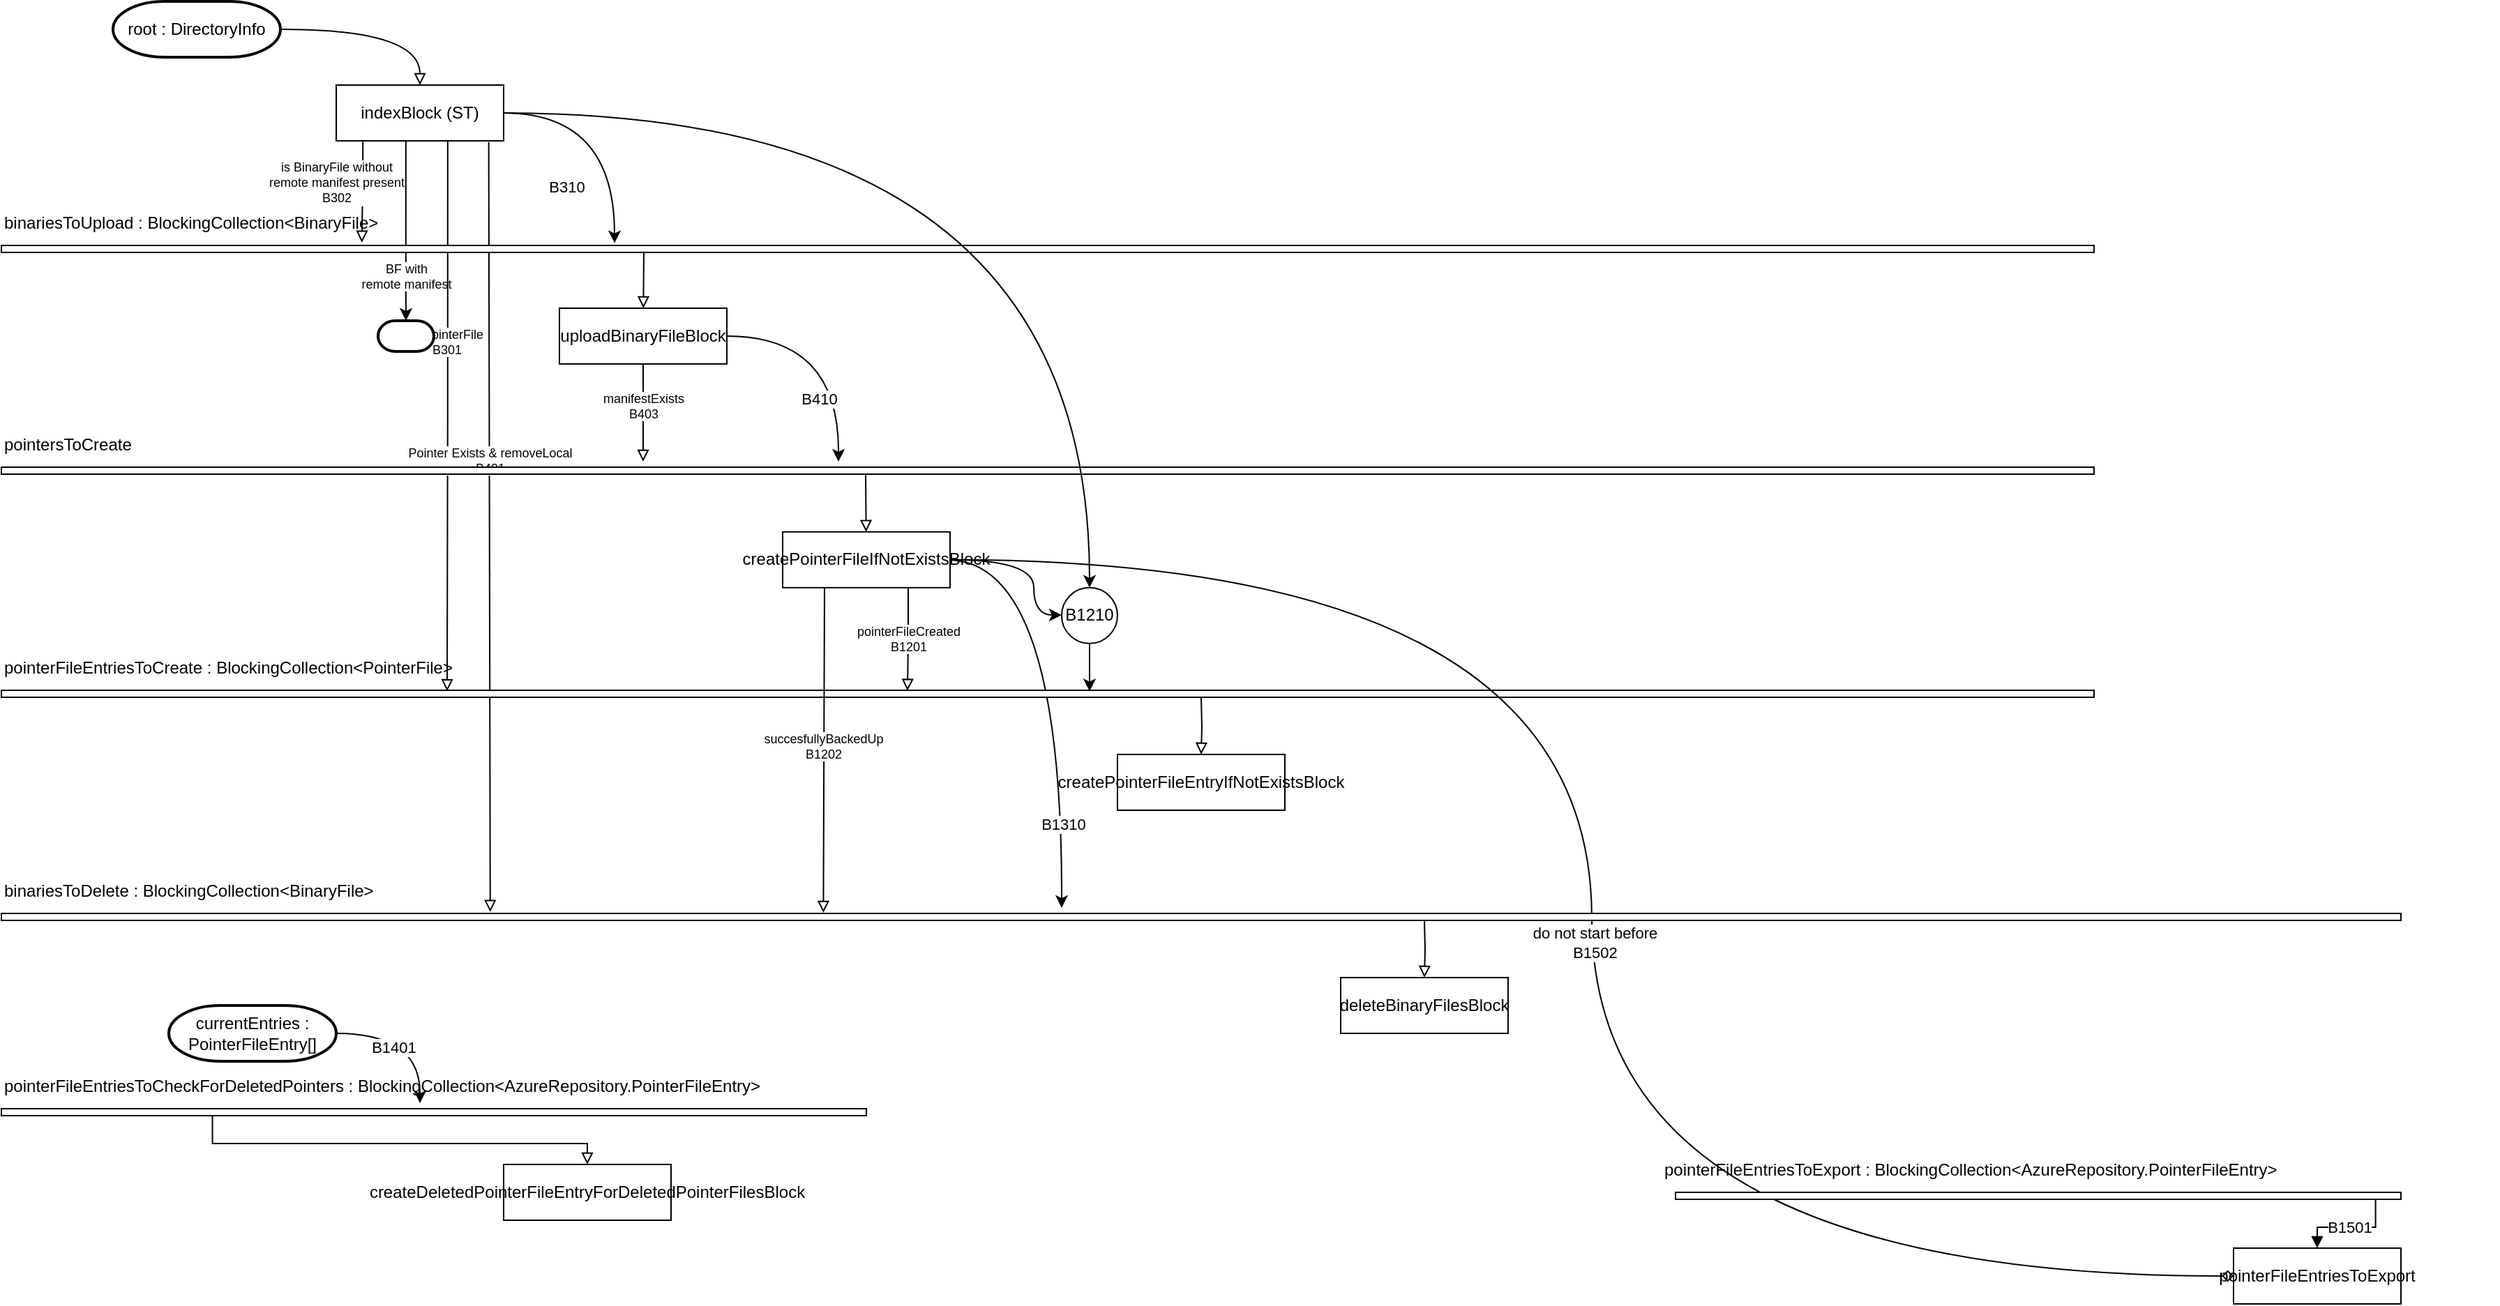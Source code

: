 <mxfile version="14.9.0" type="github" pages="2">
  <diagram id="ynTLqjROGl6LlpKR909r" name="Archive">
    <mxGraphModel dx="3043" dy="2063" grid="1" gridSize="10" guides="1" tooltips="1" connect="1" arrows="1" fold="1" page="1" pageScale="1" pageWidth="827" pageHeight="1169" math="0" shadow="0">
      <root>
        <mxCell id="0" />
        <mxCell id="1" parent="0" />
        <mxCell id="Tzmc1nk9ro6dUsJLs7gR-5" style="edgeStyle=orthogonalEdgeStyle;curved=1;rounded=0;orthogonalLoop=1;jettySize=auto;html=1;endArrow=classic;endFill=1;exitX=0.984;exitY=0.501;exitDx=0;exitDy=0;exitPerimeter=0;" parent="1" source="xrqHWBid432hgyyBCv2M-30" edge="1">
          <mxGeometry relative="1" as="geometry">
            <mxPoint x="1560" y="694.72" as="sourcePoint" />
            <mxPoint x="880" y="790" as="targetPoint" />
          </mxGeometry>
        </mxCell>
        <mxCell id="79LVYEcMH0Ad9LNimuyK-8" value="B1310" style="edgeLabel;html=1;align=center;verticalAlign=middle;resizable=0;points=[];" vertex="1" connectable="0" parent="Tzmc1nk9ro6dUsJLs7gR-5">
          <mxGeometry x="0.172" y="-33" relative="1" as="geometry">
            <mxPoint x="33" y="77" as="offset" />
          </mxGeometry>
        </mxCell>
        <mxCell id="1RO6q3PY1Tk88BdiW3f6-2" style="edgeStyle=orthogonalEdgeStyle;rounded=0;orthogonalLoop=1;jettySize=auto;html=1;exitX=0.416;exitY=1.004;exitDx=0;exitDy=0;snapToPoint=1;exitPerimeter=0;" parent="1" source="j0uAW_TOX1rogn1TUl9k-7" target="1RO6q3PY1Tk88BdiW3f6-1" edge="1">
          <mxGeometry relative="1" as="geometry" />
        </mxCell>
        <mxCell id="1RO6q3PY1Tk88BdiW3f6-3" value="BF with &lt;br&gt;remote manifest" style="edgeLabel;html=1;align=center;verticalAlign=middle;resizable=0;points=[];fontSize=9;" parent="1RO6q3PY1Tk88BdiW3f6-2" vertex="1" connectable="0">
          <mxGeometry x="-0.317" y="7" relative="1" as="geometry">
            <mxPoint x="-7" y="53" as="offset" />
          </mxGeometry>
        </mxCell>
        <mxCell id="j0uAW_TOX1rogn1TUl9k-7" value="indexBlock (ST)" style="rounded=0;whiteSpace=wrap;html=1;" parent="1" vertex="1">
          <mxGeometry x="360" y="200" width="120" height="40" as="geometry" />
        </mxCell>
        <mxCell id="j0uAW_TOX1rogn1TUl9k-11" value="" style="edgeStyle=orthogonalEdgeStyle;rounded=0;orthogonalLoop=1;jettySize=auto;html=1;endArrow=block;endFill=0;curved=1;exitX=1;exitY=0.5;exitDx=0;exitDy=0;exitPerimeter=0;" parent="1" source="xrqHWBid432hgyyBCv2M-26" target="j0uAW_TOX1rogn1TUl9k-7" edge="1">
          <mxGeometry relative="1" as="geometry">
            <mxPoint x="430" y="140" as="sourcePoint" />
          </mxGeometry>
        </mxCell>
        <mxCell id="j0uAW_TOX1rogn1TUl9k-13" value="pointerFileEntriesToCreate : BlockingCollection&amp;lt;PointerFile&amp;gt;" style="text;whiteSpace=wrap;html=1;" parent="1" vertex="1">
          <mxGeometry x="120" y="604" width="330" height="30" as="geometry" />
        </mxCell>
        <mxCell id="72bqqWS9BI2ylJYkVRHG-1" value="is PointerFile&lt;br&gt;B301" style="edgeStyle=orthogonalEdgeStyle;rounded=0;orthogonalLoop=1;jettySize=auto;html=1;exitX=0.666;exitY=0.999;exitDx=0;exitDy=0;endArrow=block;endFill=0;snapToPoint=0;fontSize=9;exitPerimeter=0;entryX=0.213;entryY=0.11;entryDx=0;entryDy=0;entryPerimeter=0;" parent="1" source="j0uAW_TOX1rogn1TUl9k-7" target="72bqqWS9BI2ylJYkVRHG-49" edge="1">
          <mxGeometry x="-0.272" y="-1" relative="1" as="geometry">
            <mxPoint x="440" y="732" as="targetPoint" />
            <mxPoint as="offset" />
            <mxPoint x="510" y="360" as="sourcePoint" />
          </mxGeometry>
        </mxCell>
        <mxCell id="72bqqWS9BI2ylJYkVRHG-2" value="is BinaryFile without &lt;br&gt;remote manifest present&lt;br&gt;B302" style="edgeStyle=orthogonalEdgeStyle;rounded=0;orthogonalLoop=1;jettySize=auto;html=1;exitX=0.159;exitY=1.016;exitDx=0;exitDy=0;endArrow=block;endFill=0;fontSize=9;entryX=0.783;entryY=0.929;entryDx=0;entryDy=0;entryPerimeter=0;exitPerimeter=0;" parent="1" source="j0uAW_TOX1rogn1TUl9k-7" edge="1" target="72bqqWS9BI2ylJYkVRHG-10">
          <mxGeometry x="-0.175" y="-18" relative="1" as="geometry">
            <mxPoint x="450" y="394" as="targetPoint" />
            <mxPoint x="570" y="360" as="sourcePoint" />
            <mxPoint as="offset" />
          </mxGeometry>
        </mxCell>
        <mxCell id="72bqqWS9BI2ylJYkVRHG-10" value="binariesToUpload : BlockingCollection&amp;lt;BinaryFile&amp;gt;" style="text;whiteSpace=wrap;html=1;" parent="1" vertex="1">
          <mxGeometry x="120" y="285" width="330" height="30" as="geometry" />
        </mxCell>
        <mxCell id="72bqqWS9BI2ylJYkVRHG-14" value="pointersToCreate" style="text;whiteSpace=wrap;html=1;" parent="1" vertex="1">
          <mxGeometry x="120" y="444" width="330" height="30" as="geometry" />
        </mxCell>
        <mxCell id="xrqHWBid432hgyyBCv2M-50" style="rounded=0;orthogonalLoop=1;jettySize=auto;html=1;fontSize=9;endArrow=block;endFill=0;exitX=0.911;exitY=1.021;exitDx=0;exitDy=0;entryX=0.584;entryY=0.964;entryDx=0;entryDy=0;exitPerimeter=0;entryPerimeter=0;" parent="1" source="j0uAW_TOX1rogn1TUl9k-7" target="A28OaCKXXTk701PYd4Ue-10" edge="1">
          <mxGeometry relative="1" as="geometry">
            <mxPoint x="570" y="500" as="sourcePoint" />
            <mxPoint x="620.008" y="561" as="targetPoint" />
          </mxGeometry>
        </mxCell>
        <mxCell id="xrqHWBid432hgyyBCv2M-51" value="Pointer Exists &amp;amp; removeLocal&lt;br&gt;B401" style="edgeLabel;html=1;align=center;verticalAlign=middle;resizable=0;points=[];fontSize=9;" parent="xrqHWBid432hgyyBCv2M-50" vertex="1" connectable="0">
          <mxGeometry x="0.359" y="-1" relative="1" as="geometry">
            <mxPoint x="1" y="-147" as="offset" />
          </mxGeometry>
        </mxCell>
        <mxCell id="72bqqWS9BI2ylJYkVRHG-21" style="edgeStyle=orthogonalEdgeStyle;rounded=0;orthogonalLoop=1;jettySize=auto;html=1;endArrow=block;endFill=0;exitX=0.5;exitY=1;exitDx=0;exitDy=0;" parent="1" source="79LVYEcMH0Ad9LNimuyK-5" edge="1">
          <mxGeometry relative="1" as="geometry">
            <mxPoint x="580" y="470" as="targetPoint" />
            <mxPoint x="680.4" y="-222.16" as="sourcePoint" />
          </mxGeometry>
        </mxCell>
        <mxCell id="xrqHWBid432hgyyBCv2M-27" value="manifestExists&lt;br style=&quot;font-size: 9px;&quot;&gt;B403" style="edgeLabel;html=1;align=center;verticalAlign=middle;resizable=0;points=[];fontSize=9;" parent="72bqqWS9BI2ylJYkVRHG-21" vertex="1" connectable="0">
          <mxGeometry x="-0.774" y="-3" relative="1" as="geometry">
            <mxPoint x="3" y="22" as="offset" />
          </mxGeometry>
        </mxCell>
        <mxCell id="72bqqWS9BI2ylJYkVRHG-41" value="" style="rounded=0;whiteSpace=wrap;html=1;align=center;" parent="1" vertex="1">
          <mxGeometry x="120" y="474" width="1500" height="5" as="geometry" />
        </mxCell>
        <mxCell id="72bqqWS9BI2ylJYkVRHG-44" value="" style="rounded=0;whiteSpace=wrap;html=1;align=center;" parent="1" vertex="1">
          <mxGeometry x="120" y="315" width="1500" height="5" as="geometry" />
        </mxCell>
        <mxCell id="72bqqWS9BI2ylJYkVRHG-49" value="" style="rounded=0;whiteSpace=wrap;html=1;align=center;" parent="1" vertex="1">
          <mxGeometry x="120" y="634" width="1500" height="5" as="geometry" />
        </mxCell>
        <mxCell id="JRJS1QhtElUK8SZ4vMXs-14" style="edgeStyle=orthogonalEdgeStyle;curved=1;rounded=0;orthogonalLoop=1;jettySize=auto;html=1;endArrow=classic;endFill=1;exitX=1;exitY=0.5;exitDx=0;exitDy=0;" parent="1" source="79LVYEcMH0Ad9LNimuyK-5" edge="1">
          <mxGeometry relative="1" as="geometry">
            <mxPoint x="690" y="385" as="sourcePoint" />
            <mxPoint x="720" y="470" as="targetPoint" />
          </mxGeometry>
        </mxCell>
        <mxCell id="JRJS1QhtElUK8SZ4vMXs-17" value="B410" style="edgeLabel;html=1;align=center;verticalAlign=middle;resizable=0;points=[];" parent="JRJS1QhtElUK8SZ4vMXs-14" vertex="1" connectable="0">
          <mxGeometry x="0.497" y="-16" relative="1" as="geometry">
            <mxPoint x="2" y="-2" as="offset" />
          </mxGeometry>
        </mxCell>
        <mxCell id="xrqHWBid432hgyyBCv2M-26" value="&lt;span&gt;root : DirectoryInfo&lt;/span&gt;" style="strokeWidth=2;html=1;shape=mxgraph.flowchart.terminator;whiteSpace=wrap;comic=0;" parent="1" vertex="1">
          <mxGeometry x="200" y="140" width="120" height="40" as="geometry" />
        </mxCell>
        <mxCell id="xrqHWBid432hgyyBCv2M-28" style="rounded=0;orthogonalLoop=1;jettySize=auto;html=1;endArrow=block;endFill=0;exitX=0.413;exitY=1.006;exitDx=0;exitDy=0;exitPerimeter=0;" parent="1" target="xrqHWBid432hgyyBCv2M-30" edge="1" source="72bqqWS9BI2ylJYkVRHG-41">
          <mxGeometry relative="1" as="geometry">
            <mxPoint x="740.0" y="525.4" as="targetPoint" />
            <mxPoint x="740" y="485.4" as="sourcePoint" />
          </mxGeometry>
        </mxCell>
        <mxCell id="xrqHWBid432hgyyBCv2M-29" value="pointerFileCreated&lt;br style=&quot;font-size: 9px;&quot;&gt;B1201" style="edgeStyle=orthogonalEdgeStyle;rounded=0;orthogonalLoop=1;jettySize=auto;html=1;endArrow=block;endFill=0;exitX=0.75;exitY=1;exitDx=0;exitDy=0;fontSize=9;entryX=0.433;entryY=0.057;entryDx=0;entryDy=0;entryPerimeter=0;" parent="1" source="xrqHWBid432hgyyBCv2M-30" target="72bqqWS9BI2ylJYkVRHG-49" edge="1">
          <mxGeometry relative="1" as="geometry">
            <mxPoint x="770" y="630" as="targetPoint" />
          </mxGeometry>
        </mxCell>
        <mxCell id="A28OaCKXXTk701PYd4Ue-12" style="rounded=0;orthogonalLoop=1;jettySize=auto;html=1;exitX=0.25;exitY=1;exitDx=0;exitDy=0;endArrow=block;endFill=0;entryX=0.982;entryY=0.982;entryDx=0;entryDy=0;entryPerimeter=0;" parent="1" source="xrqHWBid432hgyyBCv2M-30" target="A28OaCKXXTk701PYd4Ue-10" edge="1">
          <mxGeometry relative="1" as="geometry">
            <mxPoint x="712" y="790" as="targetPoint" />
            <mxPoint x="620" y="610.4" as="sourcePoint" />
          </mxGeometry>
        </mxCell>
        <mxCell id="A28OaCKXXTk701PYd4Ue-13" value="succesfullyBackedUp&lt;br style=&quot;font-size: 9px;&quot;&gt;B1202" style="edgeLabel;html=1;align=center;verticalAlign=middle;resizable=0;points=[];fontSize=9;" parent="A28OaCKXXTk701PYd4Ue-12" vertex="1" connectable="0">
          <mxGeometry x="0.133" y="-1" relative="1" as="geometry">
            <mxPoint y="-19" as="offset" />
          </mxGeometry>
        </mxCell>
        <mxCell id="xrqHWBid432hgyyBCv2M-30" value="createPointerFileIfNotExistsBlock" style="rounded=0;whiteSpace=wrap;html=1;" parent="1" vertex="1">
          <mxGeometry x="680" y="520.4" width="120" height="40" as="geometry" />
        </mxCell>
        <mxCell id="xrqHWBid432hgyyBCv2M-31" style="edgeStyle=orthogonalEdgeStyle;curved=1;rounded=0;orthogonalLoop=1;jettySize=auto;html=1;endArrow=classic;endFill=1;exitX=1;exitY=0.5;exitDx=0;exitDy=0;" parent="1" source="xrqHWBid432hgyyBCv2M-30" target="xrqHWBid432hgyyBCv2M-32" edge="1">
          <mxGeometry relative="1" as="geometry">
            <mxPoint x="1291" y="624" as="sourcePoint" />
            <Array as="points">
              <mxPoint x="860" y="540" />
              <mxPoint x="860" y="580" />
            </Array>
          </mxGeometry>
        </mxCell>
        <mxCell id="xrqHWBid432hgyyBCv2M-32" value="B1210" style="ellipse;whiteSpace=wrap;html=1;aspect=fixed;comic=0;" parent="1" vertex="1">
          <mxGeometry x="880" y="560.4" width="40" height="40" as="geometry" />
        </mxCell>
        <mxCell id="xrqHWBid432hgyyBCv2M-35" style="rounded=0;orthogonalLoop=1;jettySize=auto;html=1;entryX=0.52;entryY=0.143;entryDx=0;entryDy=0;entryPerimeter=0;endArrow=classic;endFill=1;exitX=0.5;exitY=1;exitDx=0;exitDy=0;" parent="1" edge="1" target="72bqqWS9BI2ylJYkVRHG-49" source="xrqHWBid432hgyyBCv2M-32">
          <mxGeometry relative="1" as="geometry">
            <mxPoint x="1381.173" y="593.999" as="sourcePoint" />
            <mxPoint x="1380.83" y="633.28" as="targetPoint" />
          </mxGeometry>
        </mxCell>
        <mxCell id="xrqHWBid432hgyyBCv2M-36" value="pointerFileEntriesToCheckForDeletedPointers : BlockingCollection&amp;lt;AzureRepository.PointerFileEntry&amp;gt;" style="text;whiteSpace=wrap;html=1;" parent="1" vertex="1">
          <mxGeometry x="120" y="904" width="600" height="30" as="geometry" />
        </mxCell>
        <mxCell id="xrqHWBid432hgyyBCv2M-37" value="" style="rounded=0;whiteSpace=wrap;html=1;align=center;" parent="1" vertex="1">
          <mxGeometry x="120" y="934" width="620" height="5" as="geometry" />
        </mxCell>
        <mxCell id="xrqHWBid432hgyyBCv2M-38" value="&lt;span&gt;currentEntries : PointerFileEntry[]&lt;/span&gt;" style="strokeWidth=2;html=1;shape=mxgraph.flowchart.terminator;whiteSpace=wrap;comic=0;" parent="1" vertex="1">
          <mxGeometry x="240" y="860" width="120" height="40" as="geometry" />
        </mxCell>
        <mxCell id="xrqHWBid432hgyyBCv2M-39" value="createDeletedPointerFileEntryForDeletedPointerFilesBlock" style="rounded=0;whiteSpace=wrap;html=1;" parent="1" vertex="1">
          <mxGeometry x="480" y="974" width="120" height="40" as="geometry" />
        </mxCell>
        <mxCell id="xrqHWBid432hgyyBCv2M-42" value="" style="edgeStyle=orthogonalEdgeStyle;rounded=0;orthogonalLoop=1;jettySize=auto;html=1;endArrow=classic;endFill=1;curved=1;" parent="1" source="xrqHWBid432hgyyBCv2M-38" edge="1">
          <mxGeometry relative="1" as="geometry">
            <mxPoint x="360" y="874" as="sourcePoint" />
            <mxPoint x="420" y="930" as="targetPoint" />
          </mxGeometry>
        </mxCell>
        <mxCell id="xrqHWBid432hgyyBCv2M-43" value="B1401" style="edgeLabel;html=1;align=center;verticalAlign=middle;resizable=0;points=[];" parent="xrqHWBid432hgyyBCv2M-42" vertex="1" connectable="0">
          <mxGeometry x="0.323" y="-13" relative="1" as="geometry">
            <mxPoint x="-7" y="-3" as="offset" />
          </mxGeometry>
        </mxCell>
        <mxCell id="xrqHWBid432hgyyBCv2M-44" style="edgeStyle=orthogonalEdgeStyle;rounded=0;orthogonalLoop=1;jettySize=auto;html=1;endArrow=block;endFill=0;entryX=0.5;entryY=0;entryDx=0;entryDy=0;exitX=0.244;exitY=1.086;exitDx=0;exitDy=0;exitPerimeter=0;" parent="1" source="xrqHWBid432hgyyBCv2M-37" target="xrqHWBid432hgyyBCv2M-39" edge="1">
          <mxGeometry relative="1" as="geometry">
            <mxPoint x="1370.029" y="744" as="targetPoint" />
            <mxPoint x="510" y="950" as="sourcePoint" />
          </mxGeometry>
        </mxCell>
        <mxCell id="xrqHWBid432hgyyBCv2M-54" style="edgeStyle=orthogonalEdgeStyle;curved=1;rounded=0;orthogonalLoop=1;jettySize=auto;html=1;endArrow=classic;endFill=1;exitX=1;exitY=0.5;exitDx=0;exitDy=0;entryX=0.293;entryY=-0.337;entryDx=0;entryDy=0;entryPerimeter=0;" parent="1" source="j0uAW_TOX1rogn1TUl9k-7" edge="1" target="72bqqWS9BI2ylJYkVRHG-44">
          <mxGeometry relative="1" as="geometry">
            <mxPoint x="600" y="339" as="sourcePoint" />
            <mxPoint x="560" y="310" as="targetPoint" />
          </mxGeometry>
        </mxCell>
        <mxCell id="xrqHWBid432hgyyBCv2M-55" value="B310" style="edgeLabel;html=1;align=center;verticalAlign=middle;resizable=0;points=[];" parent="xrqHWBid432hgyyBCv2M-54" vertex="1" connectable="0">
          <mxGeometry x="0.018" y="-16" relative="1" as="geometry">
            <mxPoint x="-19" y="44" as="offset" />
          </mxGeometry>
        </mxCell>
        <mxCell id="A28OaCKXXTk701PYd4Ue-7" style="edgeStyle=orthogonalEdgeStyle;rounded=0;orthogonalLoop=1;jettySize=auto;html=1;endArrow=block;endFill=0;" parent="1" target="A28OaCKXXTk701PYd4Ue-9" edge="1">
          <mxGeometry relative="1" as="geometry">
            <mxPoint x="980.0" y="679" as="targetPoint" />
            <mxPoint x="980" y="639" as="sourcePoint" />
          </mxGeometry>
        </mxCell>
        <mxCell id="Tzmc1nk9ro6dUsJLs7gR-12" style="edgeStyle=orthogonalEdgeStyle;rounded=0;orthogonalLoop=1;jettySize=auto;html=1;entryX=0;entryY=0.5;entryDx=0;entryDy=0;endArrow=diamond;endFill=0;exitX=1;exitY=0.5;exitDx=0;exitDy=0;curved=1;" parent="1" source="xrqHWBid432hgyyBCv2M-30" target="Tzmc1nk9ro6dUsJLs7gR-14" edge="1">
          <mxGeometry relative="1" as="geometry">
            <mxPoint x="1680" y="714.72" as="sourcePoint" />
          </mxGeometry>
        </mxCell>
        <mxCell id="Tzmc1nk9ro6dUsJLs7gR-13" value="do not start before&lt;br&gt;B1502" style="edgeLabel;html=1;align=center;verticalAlign=middle;resizable=0;points=[];" parent="Tzmc1nk9ro6dUsJLs7gR-12" vertex="1" connectable="0">
          <mxGeometry x="-0.787" y="1" relative="1" as="geometry">
            <mxPoint x="309" y="275" as="offset" />
          </mxGeometry>
        </mxCell>
        <mxCell id="A28OaCKXXTk701PYd4Ue-9" value="createPointerFileEntryIfNotExistsBlock" style="rounded=0;whiteSpace=wrap;html=1;" parent="1" vertex="1">
          <mxGeometry x="920" y="680" width="120" height="40" as="geometry" />
        </mxCell>
        <mxCell id="A28OaCKXXTk701PYd4Ue-10" value="binariesToDelete : BlockingCollection&amp;lt;BinaryFile&amp;gt;" style="text;whiteSpace=wrap;html=1;" parent="1" vertex="1">
          <mxGeometry x="120" y="764" width="600" height="30" as="geometry" />
        </mxCell>
        <mxCell id="A28OaCKXXTk701PYd4Ue-11" value="" style="rounded=0;whiteSpace=wrap;html=1;align=center;" parent="1" vertex="1">
          <mxGeometry x="120" y="794" width="1720" height="5" as="geometry" />
        </mxCell>
        <mxCell id="A28OaCKXXTk701PYd4Ue-14" style="edgeStyle=orthogonalEdgeStyle;rounded=0;orthogonalLoop=1;jettySize=auto;html=1;endArrow=block;endFill=0;" parent="1" target="A28OaCKXXTk701PYd4Ue-15" edge="1">
          <mxGeometry relative="1" as="geometry">
            <mxPoint x="1140.0" y="845" as="targetPoint" />
            <mxPoint x="1140" y="799" as="sourcePoint" />
          </mxGeometry>
        </mxCell>
        <mxCell id="A28OaCKXXTk701PYd4Ue-15" value="deleteBinaryFilesBlock" style="rounded=0;whiteSpace=wrap;html=1;" parent="1" vertex="1">
          <mxGeometry x="1080" y="840" width="120" height="40" as="geometry" />
        </mxCell>
        <mxCell id="Tzmc1nk9ro6dUsJLs7gR-9" value="pointerFileEntriesToExport : BlockingCollection&amp;lt;AzureRepository.PointerFileEntry&amp;gt;" style="text;whiteSpace=wrap;html=1;" parent="1" vertex="1">
          <mxGeometry x="1310" y="964" width="600" height="30" as="geometry" />
        </mxCell>
        <mxCell id="Tzmc1nk9ro6dUsJLs7gR-10" value="" style="rounded=0;whiteSpace=wrap;html=1;align=center;" parent="1" vertex="1">
          <mxGeometry x="1320" y="994" width="520" height="5" as="geometry" />
        </mxCell>
        <mxCell id="Tzmc1nk9ro6dUsJLs7gR-14" value="pointerFileEntriesToExport" style="rounded=0;whiteSpace=wrap;html=1;" parent="1" vertex="1">
          <mxGeometry x="1720" y="1034" width="120" height="40" as="geometry" />
        </mxCell>
        <mxCell id="Tzmc1nk9ro6dUsJLs7gR-16" value="B1501" style="edgeStyle=orthogonalEdgeStyle;rounded=0;orthogonalLoop=1;jettySize=auto;html=1;endArrow=block;endFill=1;entryX=0.5;entryY=0;entryDx=0;entryDy=0;exitX=0.965;exitY=1.067;exitDx=0;exitDy=0;exitPerimeter=0;" parent="1" source="Tzmc1nk9ro6dUsJLs7gR-10" target="Tzmc1nk9ro6dUsJLs7gR-14" edge="1">
          <mxGeometry relative="1" as="geometry">
            <mxPoint x="550" y="918" as="targetPoint" />
            <mxPoint x="1620" y="1004" as="sourcePoint" />
          </mxGeometry>
        </mxCell>
        <mxCell id="7QOIQFVTWMtG5hquTdt8-1" style="edgeStyle=orthogonalEdgeStyle;curved=1;rounded=0;orthogonalLoop=1;jettySize=auto;html=1;endArrow=classic;endFill=1;entryX=0.5;entryY=0;entryDx=0;entryDy=0;" parent="1" source="j0uAW_TOX1rogn1TUl9k-7" edge="1" target="xrqHWBid432hgyyBCv2M-32">
          <mxGeometry relative="1" as="geometry">
            <mxPoint x="610" y="350" as="sourcePoint" />
            <mxPoint x="1000" y="990" as="targetPoint" />
          </mxGeometry>
        </mxCell>
        <mxCell id="1RO6q3PY1Tk88BdiW3f6-1" value="" style="strokeWidth=2;html=1;shape=mxgraph.flowchart.terminator;whiteSpace=wrap;" parent="1" vertex="1">
          <mxGeometry x="390" y="369" width="40" height="22" as="geometry" />
        </mxCell>
        <mxCell id="79LVYEcMH0Ad9LNimuyK-4" style="rounded=0;orthogonalLoop=1;jettySize=auto;html=1;endArrow=block;endFill=0;exitX=0.327;exitY=0.886;exitDx=0;exitDy=0;exitPerimeter=0;" edge="1" parent="1" target="79LVYEcMH0Ad9LNimuyK-5">
          <mxGeometry relative="1" as="geometry">
            <mxPoint x="580.0" y="870" as="targetPoint" />
            <mxPoint x="580.5" y="319.43" as="sourcePoint" />
          </mxGeometry>
        </mxCell>
        <mxCell id="79LVYEcMH0Ad9LNimuyK-5" value="uploadBinaryFileBlock" style="rounded=0;whiteSpace=wrap;html=1;" vertex="1" parent="1">
          <mxGeometry x="520" y="360" width="120" height="40" as="geometry" />
        </mxCell>
      </root>
    </mxGraphModel>
  </diagram>
  <diagram name="Restore" id="wl7TmaJfxipMBP2-h03A">
    <mxGraphModel dx="1432" dy="971" grid="1" gridSize="10" guides="1" tooltips="1" connect="1" arrows="1" fold="1" page="1" pageScale="1" pageWidth="827" pageHeight="1169" math="0" shadow="0">
      <root>
        <mxCell id="EnfrKUZYTSboUuE-3vHQ-0" />
        <mxCell id="EnfrKUZYTSboUuE-3vHQ-1" parent="EnfrKUZYTSboUuE-3vHQ-0" />
        <mxCell id="EnfrKUZYTSboUuE-3vHQ-5" value="&lt;font style=&quot;font-size: 9px&quot;&gt;if (download &amp;amp;&amp;amp; !restored)&lt;br&gt;S11&lt;/font&gt;" style="edgeStyle=orthogonalEdgeStyle;rounded=0;orthogonalLoop=1;jettySize=auto;html=1;exitX=0.25;exitY=1;exitDx=0;exitDy=0;endArrow=block;endFill=0;entryX=0.1;entryY=0.24;entryDx=0;entryDy=0;entryPerimeter=0;" parent="EnfrKUZYTSboUuE-3vHQ-1" source="EnfrKUZYTSboUuE-3vHQ-6" target="EnfrKUZYTSboUuE-3vHQ-41" edge="1">
          <mxGeometry x="-0.288" y="-20" relative="1" as="geometry">
            <mxPoint x="470" y="396.49" as="targetPoint" />
            <mxPoint x="530" y="170.49" as="sourcePoint" />
            <mxPoint as="offset" />
          </mxGeometry>
        </mxCell>
        <mxCell id="8RtUcm2-0oMA0pU1uN9M-0" style="edgeStyle=orthogonalEdgeStyle;rounded=0;orthogonalLoop=1;jettySize=auto;html=1;endArrow=block;endFill=0;exitX=0.75;exitY=1;exitDx=0;exitDy=0;entryX=0.5;entryY=0;entryDx=0;entryDy=0;entryPerimeter=0;" parent="EnfrKUZYTSboUuE-3vHQ-1" source="EnfrKUZYTSboUuE-3vHQ-6" target="wL6CRVn2vlSf1lH8OfKU-0" edge="1">
          <mxGeometry relative="1" as="geometry">
            <mxPoint x="530" y="440.49" as="targetPoint" />
            <mxPoint x="640" y="360" as="sourcePoint" />
          </mxGeometry>
        </mxCell>
        <mxCell id="8RtUcm2-0oMA0pU1uN9M-2" value="restored&lt;br&gt;S12" style="edgeLabel;html=1;align=center;verticalAlign=middle;resizable=0;points=[];" parent="8RtUcm2-0oMA0pU1uN9M-0" vertex="1" connectable="0">
          <mxGeometry x="-0.62" y="-2" relative="1" as="geometry">
            <mxPoint x="2" y="54" as="offset" />
          </mxGeometry>
        </mxCell>
        <mxCell id="Iznc7XeJP2yh3MohL25W-8" style="edgeStyle=orthogonalEdgeStyle;rounded=0;orthogonalLoop=1;jettySize=auto;html=1;entryX=0.5;entryY=0;entryDx=0;entryDy=0;entryPerimeter=0;endArrow=block;endFill=0;" parent="EnfrKUZYTSboUuE-3vHQ-1" source="EnfrKUZYTSboUuE-3vHQ-6" target="Iznc7XeJP2yh3MohL25W-6" edge="1">
          <mxGeometry relative="1" as="geometry" />
        </mxCell>
        <mxCell id="Iznc7XeJP2yh3MohL25W-9" value="S14" style="edgeLabel;html=1;align=center;verticalAlign=middle;resizable=0;points=[];" parent="Iznc7XeJP2yh3MohL25W-8" vertex="1" connectable="0">
          <mxGeometry x="0.492" y="-2" relative="1" as="geometry">
            <mxPoint as="offset" />
          </mxGeometry>
        </mxCell>
        <mxCell id="EnfrKUZYTSboUuE-3vHQ-6" value="indexBlock" style="rounded=0;whiteSpace=wrap;html=1;" parent="EnfrKUZYTSboUuE-3vHQ-1" vertex="1">
          <mxGeometry x="240" y="260" width="120" height="40" as="geometry" />
        </mxCell>
        <mxCell id="EnfrKUZYTSboUuE-3vHQ-15" value="pointersToRestore : BlockingCollection&amp;lt;(FileInfo Binary, PointerFile[] PointerFiles)&amp;gt;" style="text;whiteSpace=wrap;html=1;" parent="EnfrKUZYTSboUuE-3vHQ-1" vertex="1">
          <mxGeometry x="120" y="730" width="460" height="30" as="geometry" />
        </mxCell>
        <mxCell id="EnfrKUZYTSboUuE-3vHQ-39" value="" style="rounded=0;whiteSpace=wrap;html=1;align=center;" parent="EnfrKUZYTSboUuE-3vHQ-1" vertex="1">
          <mxGeometry x="120" y="635" width="1500" height="5" as="geometry" />
        </mxCell>
        <mxCell id="EnfrKUZYTSboUuE-3vHQ-40" value="" style="rounded=0;whiteSpace=wrap;html=1;align=center;" parent="EnfrKUZYTSboUuE-3vHQ-1" vertex="1">
          <mxGeometry x="110" y="680" width="1500" height="5" as="geometry" />
        </mxCell>
        <mxCell id="EnfrKUZYTSboUuE-3vHQ-41" value="" style="rounded=0;whiteSpace=wrap;html=1;align=center;" parent="EnfrKUZYTSboUuE-3vHQ-1" vertex="1">
          <mxGeometry x="120" y="355" width="1500" height="5" as="geometry" />
        </mxCell>
        <mxCell id="EnfrKUZYTSboUuE-3vHQ-45" value="" style="rounded=0;whiteSpace=wrap;html=1;align=center;" parent="EnfrKUZYTSboUuE-3vHQ-1" vertex="1">
          <mxGeometry x="120" y="755" width="1500" height="5" as="geometry" />
        </mxCell>
        <mxCell id="EnfrKUZYTSboUuE-3vHQ-47" value="" style="rounded=0;whiteSpace=wrap;html=1;align=center;" parent="EnfrKUZYTSboUuE-3vHQ-1" vertex="1">
          <mxGeometry x="120" y="874" width="1500" height="5" as="geometry" />
        </mxCell>
        <mxCell id="EnfrKUZYTSboUuE-3vHQ-65" value="" style="rounded=0;whiteSpace=wrap;html=1;align=center;" parent="EnfrKUZYTSboUuE-3vHQ-1" vertex="1">
          <mxGeometry x="120" y="1000" width="1500" height="5" as="geometry" />
        </mxCell>
        <mxCell id="rb1DYJhnkf-T6zlF8jWV-0" value="&lt;span&gt;DirectoryInfo or FileInfo&lt;/span&gt;" style="strokeWidth=2;html=1;shape=mxgraph.flowchart.terminator;whiteSpace=wrap;comic=0;" parent="EnfrKUZYTSboUuE-3vHQ-1" vertex="1">
          <mxGeometry x="120" y="200" width="120" height="40" as="geometry" />
        </mxCell>
        <mxCell id="rb1DYJhnkf-T6zlF8jWV-1" value="" style="edgeStyle=orthogonalEdgeStyle;rounded=0;orthogonalLoop=1;jettySize=auto;html=1;endArrow=classic;endFill=1;curved=1;exitX=1;exitY=0.5;exitDx=0;exitDy=0;exitPerimeter=0;" parent="EnfrKUZYTSboUuE-3vHQ-1" source="rb1DYJhnkf-T6zlF8jWV-0" target="EnfrKUZYTSboUuE-3vHQ-6" edge="1">
          <mxGeometry relative="1" as="geometry">
            <mxPoint x="240" y="214" as="sourcePoint" />
            <mxPoint x="300" y="280" as="targetPoint" />
          </mxGeometry>
        </mxCell>
        <mxCell id="rb1DYJhnkf-T6zlF8jWV-2" value="S10" style="edgeLabel;html=1;align=center;verticalAlign=middle;resizable=0;points=[];" parent="rb1DYJhnkf-T6zlF8jWV-1" vertex="1" connectable="0">
          <mxGeometry x="0.323" y="-13" relative="1" as="geometry">
            <mxPoint x="-7" y="-3" as="offset" />
          </mxGeometry>
        </mxCell>
        <mxCell id="Iznc7XeJP2yh3MohL25W-10" style="edgeStyle=orthogonalEdgeStyle;rounded=0;orthogonalLoop=1;jettySize=auto;html=1;entryX=0.28;entryY=-0.857;entryDx=0;entryDy=0;entryPerimeter=0;endArrow=block;endFill=0;" parent="EnfrKUZYTSboUuE-3vHQ-1" source="8RtUcm2-0oMA0pU1uN9M-4" target="EnfrKUZYTSboUuE-3vHQ-45" edge="1">
          <mxGeometry relative="1" as="geometry" />
        </mxCell>
        <mxCell id="Iznc7XeJP2yh3MohL25W-11" value="manifestRestored&lt;br&gt;S21" style="edgeLabel;html=1;align=center;verticalAlign=middle;resizable=0;points=[];" parent="Iznc7XeJP2yh3MohL25W-10" vertex="1" connectable="0">
          <mxGeometry x="-0.624" y="-3" relative="1" as="geometry">
            <mxPoint as="offset" />
          </mxGeometry>
        </mxCell>
        <mxCell id="Iznc7XeJP2yh3MohL25W-12" style="edgeStyle=orthogonalEdgeStyle;rounded=0;orthogonalLoop=1;jettySize=auto;html=1;exitX=0.75;exitY=1;exitDx=0;exitDy=0;entryX=0.5;entryY=0;entryDx=0;entryDy=0;entryPerimeter=0;endArrow=block;endFill=0;" parent="EnfrKUZYTSboUuE-3vHQ-1" source="8RtUcm2-0oMA0pU1uN9M-4" target="Iznc7XeJP2yh3MohL25W-7" edge="1">
          <mxGeometry relative="1" as="geometry" />
        </mxCell>
        <mxCell id="Iznc7XeJP2yh3MohL25W-13" value="S22" style="edgeLabel;html=1;align=center;verticalAlign=middle;resizable=0;points=[];" parent="Iznc7XeJP2yh3MohL25W-12" vertex="1" connectable="0">
          <mxGeometry x="0.629" y="-1" relative="1" as="geometry">
            <mxPoint as="offset" />
          </mxGeometry>
        </mxCell>
        <mxCell id="tofYzIzjmC_pQzF9rQz5-2" style="edgeStyle=orthogonalEdgeStyle;rounded=0;orthogonalLoop=1;jettySize=auto;html=1;fontSize=9;endArrow=block;endFill=1;strokeWidth=1;entryX=0.477;entryY=-0.4;entryDx=0;entryDy=0;entryPerimeter=0;exitX=1;exitY=0.5;exitDx=0;exitDy=0;curved=1;" parent="EnfrKUZYTSboUuE-3vHQ-1" source="8RtUcm2-0oMA0pU1uN9M-4" target="EnfrKUZYTSboUuE-3vHQ-45" edge="1">
          <mxGeometry relative="1" as="geometry">
            <mxPoint x="820" y="775.143" as="targetPoint" />
          </mxGeometry>
        </mxCell>
        <mxCell id="tofYzIzjmC_pQzF9rQz5-3" value="S29" style="edgeLabel;html=1;align=center;verticalAlign=middle;resizable=0;points=[];fontSize=9;" parent="tofYzIzjmC_pQzF9rQz5-2" vertex="1" connectable="0">
          <mxGeometry x="-0.865" y="-3" relative="1" as="geometry">
            <mxPoint as="offset" />
          </mxGeometry>
        </mxCell>
        <mxCell id="8RtUcm2-0oMA0pU1uN9M-4" value="processManifestBlock" style="rounded=0;whiteSpace=wrap;html=1;" parent="EnfrKUZYTSboUuE-3vHQ-1" vertex="1">
          <mxGeometry x="480" y="400" width="120" height="40" as="geometry" />
        </mxCell>
        <mxCell id="8RtUcm2-0oMA0pU1uN9M-5" value="" style="edgeStyle=orthogonalEdgeStyle;rounded=0;orthogonalLoop=1;jettySize=auto;html=1;endArrow=block;endFill=0;entryX=0.5;entryY=0;entryDx=0;entryDy=0;" parent="EnfrKUZYTSboUuE-3vHQ-1" target="8RtUcm2-0oMA0pU1uN9M-4" edge="1">
          <mxGeometry relative="1" as="geometry">
            <mxPoint x="600" y="524.98" as="targetPoint" />
            <mxPoint x="540" y="360" as="sourcePoint" />
          </mxGeometry>
        </mxCell>
        <mxCell id="Iznc7XeJP2yh3MohL25W-5" style="edgeStyle=orthogonalEdgeStyle;rounded=0;orthogonalLoop=1;jettySize=auto;html=1;entryX=0;entryY=0.5;entryDx=0;entryDy=0;endArrow=block;endFill=0;" parent="EnfrKUZYTSboUuE-3vHQ-1" source="wL6CRVn2vlSf1lH8OfKU-0" target="8RtUcm2-0oMA0pU1uN9M-4" edge="1">
          <mxGeometry relative="1" as="geometry" />
        </mxCell>
        <mxCell id="wL6CRVn2vlSf1lH8OfKU-0" value="restoredManifests" style="strokeWidth=2;html=1;shape=mxgraph.flowchart.database;whiteSpace=wrap;align=center;aspect=fixed;" parent="EnfrKUZYTSboUuE-3vHQ-1" vertex="1">
          <mxGeometry x="310" y="400" width="40" height="40" as="geometry" />
        </mxCell>
        <mxCell id="A3zdOb0x3SjZbzXE-TR2-0" value="TODO&lt;br&gt;&lt;br&gt;* GetAllManifestHashes remove&lt;br&gt;POinterFile.ChunkHashes remove&lt;br&gt;&lt;br&gt;Tests for FastHash behavior&lt;br&gt;ChunkTest restore 1 part hydrated&lt;br&gt;&lt;br&gt;blocks: start to seed() Func&lt;br&gt;chunkhashes cache??&lt;br&gt;&lt;br&gt;DataFlowBlockExtensions remove?&lt;br&gt;AsParallelWithParalelism remove?&lt;br&gt;NitoAsync library remove?&lt;br&gt;CreatePointerFileResults enum test?&lt;br&gt;&lt;br&gt;pointerService.GetBinaryFile ensureCorrectHash TEST&lt;br&gt;&lt;br&gt;Restore_FullSourceDirectory_Selectively&lt;br&gt;&lt;br&gt;SHAHasher async&lt;br&gt;&lt;br&gt;archive : wat met BinaryFile.Hash != PointerFile.Hash?&lt;br&gt;&lt;br&gt;maxdegreeofconcurrency" style="text;html=1;strokeColor=none;fillColor=none;align=center;verticalAlign=middle;whiteSpace=wrap;rounded=0;" parent="EnfrKUZYTSboUuE-3vHQ-1" vertex="1">
          <mxGeometry x="1130" y="395.5" width="360" height="139" as="geometry" />
        </mxCell>
        <mxCell id="wv7-nN7wfWGE3ZTgmPZX-1" value="manifestsToDownload : BlockingCollection&amp;lt;ManifestHash&amp;gt;" style="text;whiteSpace=wrap;html=1;" parent="EnfrKUZYTSboUuE-3vHQ-1" vertex="1">
          <mxGeometry x="120" y="330" width="330" height="30" as="geometry" />
        </mxCell>
        <mxCell id="Iznc7XeJP2yh3MohL25W-0" style="edgeStyle=orthogonalEdgeStyle;rounded=0;orthogonalLoop=1;jettySize=auto;html=1;endArrow=diamond;endFill=0;exitX=1;exitY=0.5;exitDx=0;exitDy=0;curved=1;" parent="EnfrKUZYTSboUuE-3vHQ-1" source="EnfrKUZYTSboUuE-3vHQ-6" target="8RtUcm2-0oMA0pU1uN9M-4" edge="1">
          <mxGeometry relative="1" as="geometry">
            <Array as="points">
              <mxPoint x="410" y="280" />
              <mxPoint x="410" y="417" />
            </Array>
            <mxPoint x="-10" y="220.72" as="sourcePoint" />
            <mxPoint x="30" y="560" as="targetPoint" />
          </mxGeometry>
        </mxCell>
        <mxCell id="Iznc7XeJP2yh3MohL25W-2" value="do not start before&lt;br style=&quot;font-size: 9px;&quot;&gt;all indexed&lt;br style=&quot;font-size: 9px;&quot;&gt;S19" style="edgeLabel;html=1;align=center;verticalAlign=middle;resizable=0;points=[];fontSize=9;" parent="Iznc7XeJP2yh3MohL25W-0" vertex="1" connectable="0">
          <mxGeometry x="0.317" y="12" relative="1" as="geometry">
            <mxPoint x="18" y="-9" as="offset" />
          </mxGeometry>
        </mxCell>
        <mxCell id="Iznc7XeJP2yh3MohL25W-3" value="" style="edgeStyle=orthogonalEdgeStyle;rounded=0;orthogonalLoop=1;jettySize=auto;html=1;endArrow=classic;endFill=1;curved=1;" parent="EnfrKUZYTSboUuE-3vHQ-1" source="EnfrKUZYTSboUuE-3vHQ-6" edge="1">
          <mxGeometry relative="1" as="geometry">
            <mxPoint x="430" y="280" as="sourcePoint" />
            <mxPoint x="460" y="350" as="targetPoint" />
          </mxGeometry>
        </mxCell>
        <mxCell id="Iznc7XeJP2yh3MohL25W-4" value="S13" style="edgeLabel;html=1;align=center;verticalAlign=middle;resizable=0;points=[];" parent="Iznc7XeJP2yh3MohL25W-3" vertex="1" connectable="0">
          <mxGeometry x="0.323" y="-13" relative="1" as="geometry">
            <mxPoint x="-7" y="-3" as="offset" />
          </mxGeometry>
        </mxCell>
        <mxCell id="tofYzIzjmC_pQzF9rQz5-1" style="edgeStyle=orthogonalEdgeStyle;rounded=0;orthogonalLoop=1;jettySize=auto;html=1;fontSize=9;endArrow=block;endFill=0;strokeWidth=1;exitX=1;exitY=0.5;exitDx=0;exitDy=0;exitPerimeter=0;" parent="EnfrKUZYTSboUuE-3vHQ-1" source="Iznc7XeJP2yh3MohL25W-6" edge="1">
          <mxGeometry relative="1" as="geometry">
            <mxPoint x="480" y="420" as="targetPoint" />
          </mxGeometry>
        </mxCell>
        <mxCell id="Iznc7XeJP2yh3MohL25W-6" value="pointerFilesWaitingForManifestRestoration" style="strokeWidth=2;html=1;shape=mxgraph.flowchart.database;whiteSpace=wrap;align=center;aspect=fixed;" parent="EnfrKUZYTSboUuE-3vHQ-1" vertex="1">
          <mxGeometry x="280" y="457.5" width="40" height="40" as="geometry" />
        </mxCell>
        <mxCell id="Iznc7XeJP2yh3MohL25W-7" value="chunksForManifest" style="strokeWidth=2;html=1;shape=mxgraph.flowchart.database;whiteSpace=wrap;align=center;aspect=fixed;" parent="EnfrKUZYTSboUuE-3vHQ-1" vertex="1">
          <mxGeometry x="650" y="530" width="40" height="40" as="geometry" />
        </mxCell>
      </root>
    </mxGraphModel>
  </diagram>
</mxfile>
